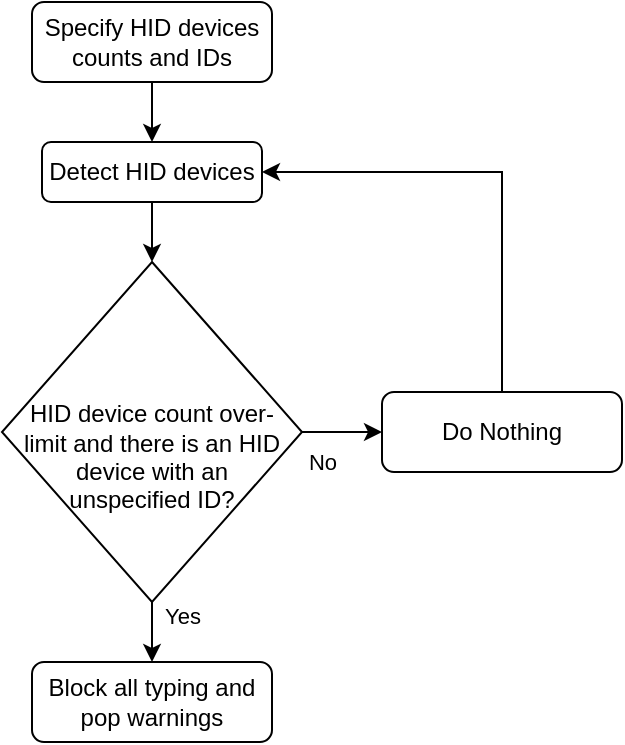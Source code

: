 <mxfile version="13.6.2" type="device"><diagram id="C5RBs43oDa-KdzZeNtuy" name="Page-1"><mxGraphModel dx="1422" dy="756" grid="1" gridSize="10" guides="1" tooltips="1" connect="1" arrows="1" fold="1" page="1" pageScale="1" pageWidth="827" pageHeight="1169" math="0" shadow="0"><root><mxCell id="WIyWlLk6GJQsqaUBKTNV-0"/><mxCell id="WIyWlLk6GJQsqaUBKTNV-1" parent="WIyWlLk6GJQsqaUBKTNV-0"/><mxCell id="HmMS8TKBnFeYreUN-DJj-6" style="edgeStyle=orthogonalEdgeStyle;rounded=0;orthogonalLoop=1;jettySize=auto;html=1;exitX=0.5;exitY=1;exitDx=0;exitDy=0;entryX=0.5;entryY=0;entryDx=0;entryDy=0;" edge="1" parent="WIyWlLk6GJQsqaUBKTNV-1" source="WIyWlLk6GJQsqaUBKTNV-3" target="HmMS8TKBnFeYreUN-DJj-5"><mxGeometry relative="1" as="geometry"/></mxCell><mxCell id="WIyWlLk6GJQsqaUBKTNV-3" value="Specify HID devices counts and IDs" style="rounded=1;whiteSpace=wrap;html=1;fontSize=12;glass=0;strokeWidth=1;shadow=0;" parent="WIyWlLk6GJQsqaUBKTNV-1" vertex="1"><mxGeometry x="145" y="30" width="120" height="40" as="geometry"/></mxCell><mxCell id="HmMS8TKBnFeYreUN-DJj-1" style="edgeStyle=orthogonalEdgeStyle;rounded=0;orthogonalLoop=1;jettySize=auto;html=1;exitX=0.5;exitY=1;exitDx=0;exitDy=0;entryX=0.5;entryY=0;entryDx=0;entryDy=0;" edge="1" parent="WIyWlLk6GJQsqaUBKTNV-1" source="WIyWlLk6GJQsqaUBKTNV-6" target="WIyWlLk6GJQsqaUBKTNV-11"><mxGeometry relative="1" as="geometry"/></mxCell><mxCell id="HmMS8TKBnFeYreUN-DJj-2" value="Yes" style="edgeLabel;html=1;align=center;verticalAlign=middle;resizable=0;points=[];" vertex="1" connectable="0" parent="HmMS8TKBnFeYreUN-DJj-1"><mxGeometry x="0.267" relative="1" as="geometry"><mxPoint x="15" y="-12" as="offset"/></mxGeometry></mxCell><mxCell id="HmMS8TKBnFeYreUN-DJj-9" style="edgeStyle=orthogonalEdgeStyle;rounded=0;orthogonalLoop=1;jettySize=auto;html=1;exitX=1;exitY=0.5;exitDx=0;exitDy=0;entryX=0;entryY=0.5;entryDx=0;entryDy=0;" edge="1" parent="WIyWlLk6GJQsqaUBKTNV-1" source="WIyWlLk6GJQsqaUBKTNV-6" target="WIyWlLk6GJQsqaUBKTNV-7"><mxGeometry relative="1" as="geometry"/></mxCell><mxCell id="HmMS8TKBnFeYreUN-DJj-10" value="No" style="edgeLabel;html=1;align=center;verticalAlign=middle;resizable=0;points=[];" vertex="1" connectable="0" parent="HmMS8TKBnFeYreUN-DJj-9"><mxGeometry x="-0.313" relative="1" as="geometry"><mxPoint x="-4" y="15" as="offset"/></mxGeometry></mxCell><mxCell id="WIyWlLk6GJQsqaUBKTNV-6" value="&lt;br&gt;&lt;br&gt;HID device count over-limit and there is an HID device with an unspecified ID?" style="rhombus;whiteSpace=wrap;html=1;shadow=0;fontFamily=Helvetica;fontSize=12;align=center;strokeWidth=1;spacing=6;spacingTop=-4;" parent="WIyWlLk6GJQsqaUBKTNV-1" vertex="1"><mxGeometry x="130" y="160" width="150" height="170" as="geometry"/></mxCell><mxCell id="HmMS8TKBnFeYreUN-DJj-8" style="edgeStyle=orthogonalEdgeStyle;rounded=0;orthogonalLoop=1;jettySize=auto;html=1;exitX=0.5;exitY=0;exitDx=0;exitDy=0;entryX=1;entryY=0.5;entryDx=0;entryDy=0;" edge="1" parent="WIyWlLk6GJQsqaUBKTNV-1" source="WIyWlLk6GJQsqaUBKTNV-7" target="HmMS8TKBnFeYreUN-DJj-5"><mxGeometry relative="1" as="geometry"/></mxCell><mxCell id="WIyWlLk6GJQsqaUBKTNV-7" value="Do Nothing" style="rounded=1;whiteSpace=wrap;html=1;fontSize=12;glass=0;strokeWidth=1;shadow=0;" parent="WIyWlLk6GJQsqaUBKTNV-1" vertex="1"><mxGeometry x="320" y="225" width="120" height="40" as="geometry"/></mxCell><mxCell id="WIyWlLk6GJQsqaUBKTNV-11" value="Block all typing and pop warnings" style="rounded=1;whiteSpace=wrap;html=1;fontSize=12;glass=0;strokeWidth=1;shadow=0;" parent="WIyWlLk6GJQsqaUBKTNV-1" vertex="1"><mxGeometry x="145" y="360" width="120" height="40" as="geometry"/></mxCell><mxCell id="HmMS8TKBnFeYreUN-DJj-7" style="edgeStyle=orthogonalEdgeStyle;rounded=0;orthogonalLoop=1;jettySize=auto;html=1;exitX=0.5;exitY=1;exitDx=0;exitDy=0;entryX=0.5;entryY=0;entryDx=0;entryDy=0;" edge="1" parent="WIyWlLk6GJQsqaUBKTNV-1" source="HmMS8TKBnFeYreUN-DJj-5" target="WIyWlLk6GJQsqaUBKTNV-6"><mxGeometry relative="1" as="geometry"/></mxCell><mxCell id="HmMS8TKBnFeYreUN-DJj-5" value="Detect HID devices" style="rounded=1;whiteSpace=wrap;html=1;" vertex="1" parent="WIyWlLk6GJQsqaUBKTNV-1"><mxGeometry x="150" y="100" width="110" height="30" as="geometry"/></mxCell></root></mxGraphModel></diagram></mxfile>